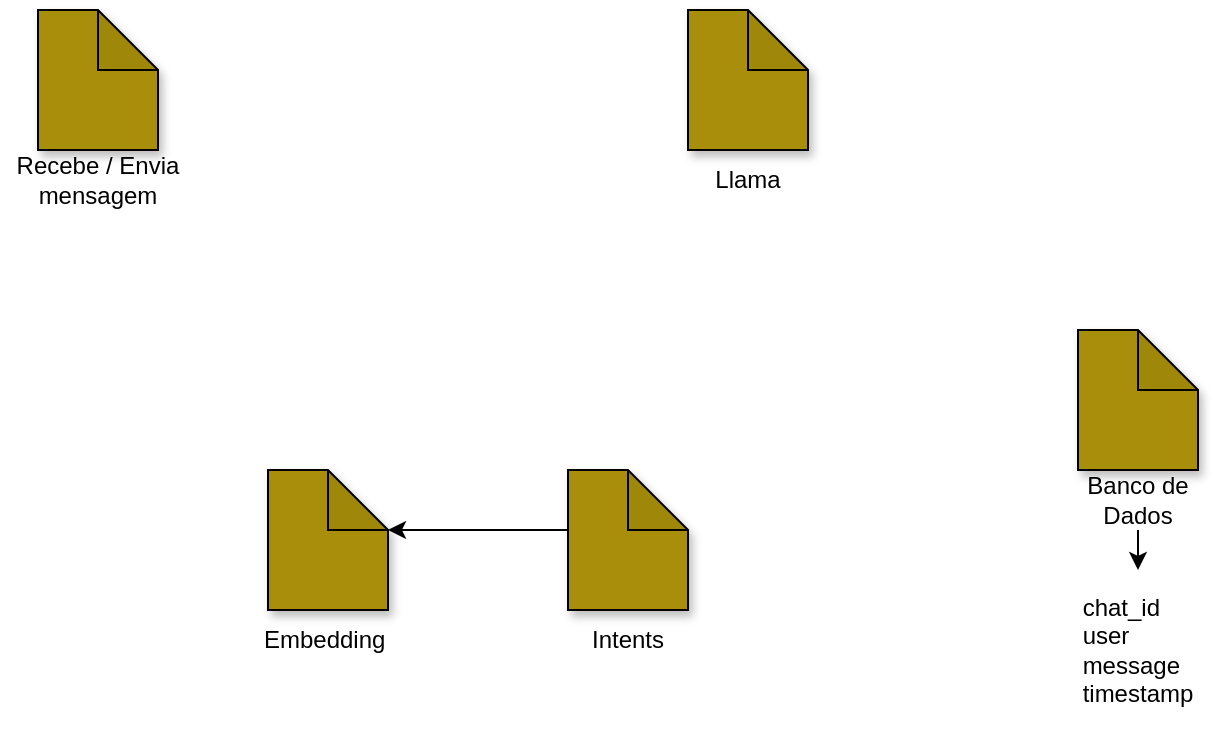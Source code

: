 <mxfile>
    <diagram id="QuLQQzzAlqSp5Rk9_ngd" name="Page-1">
        <mxGraphModel dx="1061" dy="476" grid="1" gridSize="10" guides="1" tooltips="1" connect="1" arrows="1" fold="1" page="1" pageScale="1" pageWidth="850" pageHeight="1100" math="0" shadow="0">
            <root>
                <mxCell id="0"/>
                <mxCell id="1" parent="0"/>
                <mxCell id="9" value="" style="group" parent="1" vertex="1" connectable="0">
                    <mxGeometry x="395" y="70" width="60" height="100" as="geometry"/>
                </mxCell>
                <mxCell id="10" value="" style="shape=note;whiteSpace=wrap;html=1;backgroundOutline=1;darkOpacity=0.05;shadow=1;fillColor=#A88E0A;strokeColor=#000000;movable=1;resizable=1;rotatable=1;deletable=1;editable=1;connectable=1;" parent="9" vertex="1">
                    <mxGeometry width="60" height="70" as="geometry"/>
                </mxCell>
                <mxCell id="11" value="Llama" style="text;strokeColor=none;align=center;fillColor=none;html=1;verticalAlign=middle;whiteSpace=wrap;rounded=0;shadow=1;movable=1;resizable=1;rotatable=1;deletable=1;editable=1;connectable=1;" parent="9" vertex="1">
                    <mxGeometry y="70" width="60" height="30" as="geometry"/>
                </mxCell>
                <mxCell id="15" value="" style="group" parent="1" vertex="1" connectable="0">
                    <mxGeometry x="55" y="70" width="90" height="100" as="geometry"/>
                </mxCell>
                <mxCell id="2" value="" style="shape=note;whiteSpace=wrap;html=1;backgroundOutline=1;darkOpacity=0.05;shadow=1;fillColor=#A88E0A;strokeColor=#000000;movable=1;resizable=1;rotatable=1;deletable=1;editable=1;connectable=1;container=0;" parent="15" vertex="1">
                    <mxGeometry x="15" width="60" height="70" as="geometry"/>
                </mxCell>
                <mxCell id="4" value="Recebe / Envia mensagem" style="text;strokeColor=none;align=center;fillColor=none;html=1;verticalAlign=middle;whiteSpace=wrap;rounded=0;shadow=1;movable=1;resizable=1;rotatable=1;deletable=1;editable=1;connectable=1;container=0;" parent="15" vertex="1">
                    <mxGeometry y="70" width="90" height="30" as="geometry"/>
                </mxCell>
                <mxCell id="25" value="" style="group" parent="1" vertex="1" connectable="0">
                    <mxGeometry x="185" y="300" width="210" height="100" as="geometry"/>
                </mxCell>
                <mxCell id="6" value="" style="group" parent="25" vertex="1" connectable="0">
                    <mxGeometry width="60" height="100" as="geometry"/>
                </mxCell>
                <mxCell id="7" value="" style="shape=note;whiteSpace=wrap;html=1;backgroundOutline=1;darkOpacity=0.05;shadow=1;fillColor=#A88E0A;strokeColor=#000000;movable=1;resizable=1;rotatable=1;deletable=1;editable=1;connectable=1;" parent="6" vertex="1">
                    <mxGeometry width="60" height="70" as="geometry"/>
                </mxCell>
                <mxCell id="8" value="Embedding&amp;nbsp;" style="text;strokeColor=none;align=center;fillColor=none;html=1;verticalAlign=middle;whiteSpace=wrap;rounded=0;shadow=1;movable=1;resizable=1;rotatable=1;deletable=1;editable=1;connectable=1;" parent="6" vertex="1">
                    <mxGeometry y="70" width="60" height="30" as="geometry"/>
                </mxCell>
                <mxCell id="19" value="" style="group" parent="25" vertex="1" connectable="0">
                    <mxGeometry x="150" width="60" height="100" as="geometry"/>
                </mxCell>
                <mxCell id="20" value="" style="shape=note;whiteSpace=wrap;html=1;backgroundOutline=1;darkOpacity=0.05;shadow=1;fillColor=#A88E0A;strokeColor=#000000;movable=1;resizable=1;rotatable=1;deletable=1;editable=1;connectable=1;" parent="19" vertex="1">
                    <mxGeometry width="60" height="70" as="geometry"/>
                </mxCell>
                <mxCell id="21" value="Intents" style="text;strokeColor=none;align=center;fillColor=none;html=1;verticalAlign=middle;whiteSpace=wrap;rounded=0;shadow=1;movable=1;resizable=1;rotatable=1;deletable=1;editable=1;connectable=1;" parent="19" vertex="1">
                    <mxGeometry y="70" width="60" height="30" as="geometry"/>
                </mxCell>
                <mxCell id="22" style="edgeStyle=none;html=1;entryX=0;entryY=0;entryDx=60;entryDy=30;entryPerimeter=0;" parent="25" target="7" edge="1">
                    <mxGeometry relative="1" as="geometry">
                        <mxPoint x="68" y="31" as="targetPoint"/>
                        <mxPoint x="150" y="30" as="sourcePoint"/>
                        <Array as="points">
                            <mxPoint x="120" y="30"/>
                        </Array>
                    </mxGeometry>
                </mxCell>
                <mxCell id="28" value="" style="group" vertex="1" connectable="0" parent="1">
                    <mxGeometry x="590" y="230" width="60" height="200" as="geometry"/>
                </mxCell>
                <mxCell id="12" value="" style="group" parent="28" vertex="1" connectable="0">
                    <mxGeometry width="60" height="100" as="geometry"/>
                </mxCell>
                <mxCell id="13" value="" style="shape=note;whiteSpace=wrap;html=1;backgroundOutline=1;darkOpacity=0.05;shadow=1;fillColor=#A88E0A;strokeColor=#000000;movable=1;resizable=1;rotatable=1;deletable=1;editable=1;connectable=1;" parent="12" vertex="1">
                    <mxGeometry width="60" height="70" as="geometry"/>
                </mxCell>
                <mxCell id="14" value="Banco de Dados" style="text;strokeColor=none;align=center;fillColor=none;html=1;verticalAlign=middle;whiteSpace=wrap;rounded=0;shadow=1;movable=1;resizable=1;rotatable=1;deletable=1;editable=1;connectable=1;" parent="12" vertex="1">
                    <mxGeometry y="70" width="60" height="30" as="geometry"/>
                </mxCell>
                <mxCell id="26" value="&lt;div style=&quot;text-align: left;&quot;&gt;&lt;span style=&quot;background-color: initial;&quot;&gt;chat_id&lt;/span&gt;&lt;/div&gt;&lt;div style=&quot;text-align: left;&quot;&gt;&lt;span style=&quot;background-color: initial;&quot;&gt;user&lt;/span&gt;&lt;/div&gt;&lt;div style=&quot;text-align: left;&quot;&gt;&lt;span style=&quot;background-color: initial;&quot;&gt;message&lt;/span&gt;&lt;/div&gt;&lt;div style=&quot;text-align: left;&quot;&gt;&lt;span style=&quot;background-color: initial;&quot;&gt;timestamp&lt;/span&gt;&lt;/div&gt;" style="text;strokeColor=none;align=center;fillColor=none;html=1;verticalAlign=middle;whiteSpace=wrap;rounded=0;" vertex="1" parent="28">
                    <mxGeometry y="120" width="60" height="80" as="geometry"/>
                </mxCell>
                <mxCell id="27" value="" style="edgeStyle=none;html=1;" edge="1" parent="28" source="14" target="26">
                    <mxGeometry relative="1" as="geometry"/>
                </mxCell>
            </root>
        </mxGraphModel>
    </diagram>
</mxfile>